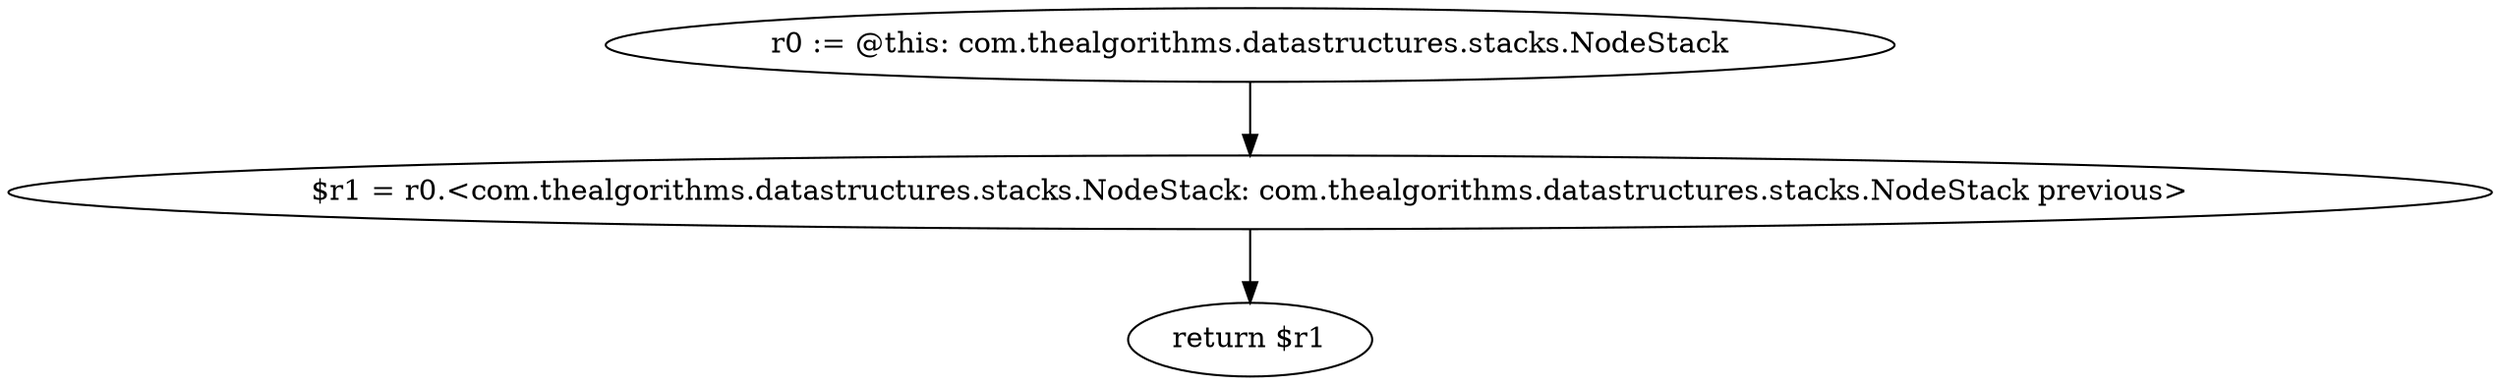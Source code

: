digraph "unitGraph" {
    "r0 := @this: com.thealgorithms.datastructures.stacks.NodeStack"
    "$r1 = r0.<com.thealgorithms.datastructures.stacks.NodeStack: com.thealgorithms.datastructures.stacks.NodeStack previous>"
    "return $r1"
    "r0 := @this: com.thealgorithms.datastructures.stacks.NodeStack"->"$r1 = r0.<com.thealgorithms.datastructures.stacks.NodeStack: com.thealgorithms.datastructures.stacks.NodeStack previous>";
    "$r1 = r0.<com.thealgorithms.datastructures.stacks.NodeStack: com.thealgorithms.datastructures.stacks.NodeStack previous>"->"return $r1";
}

